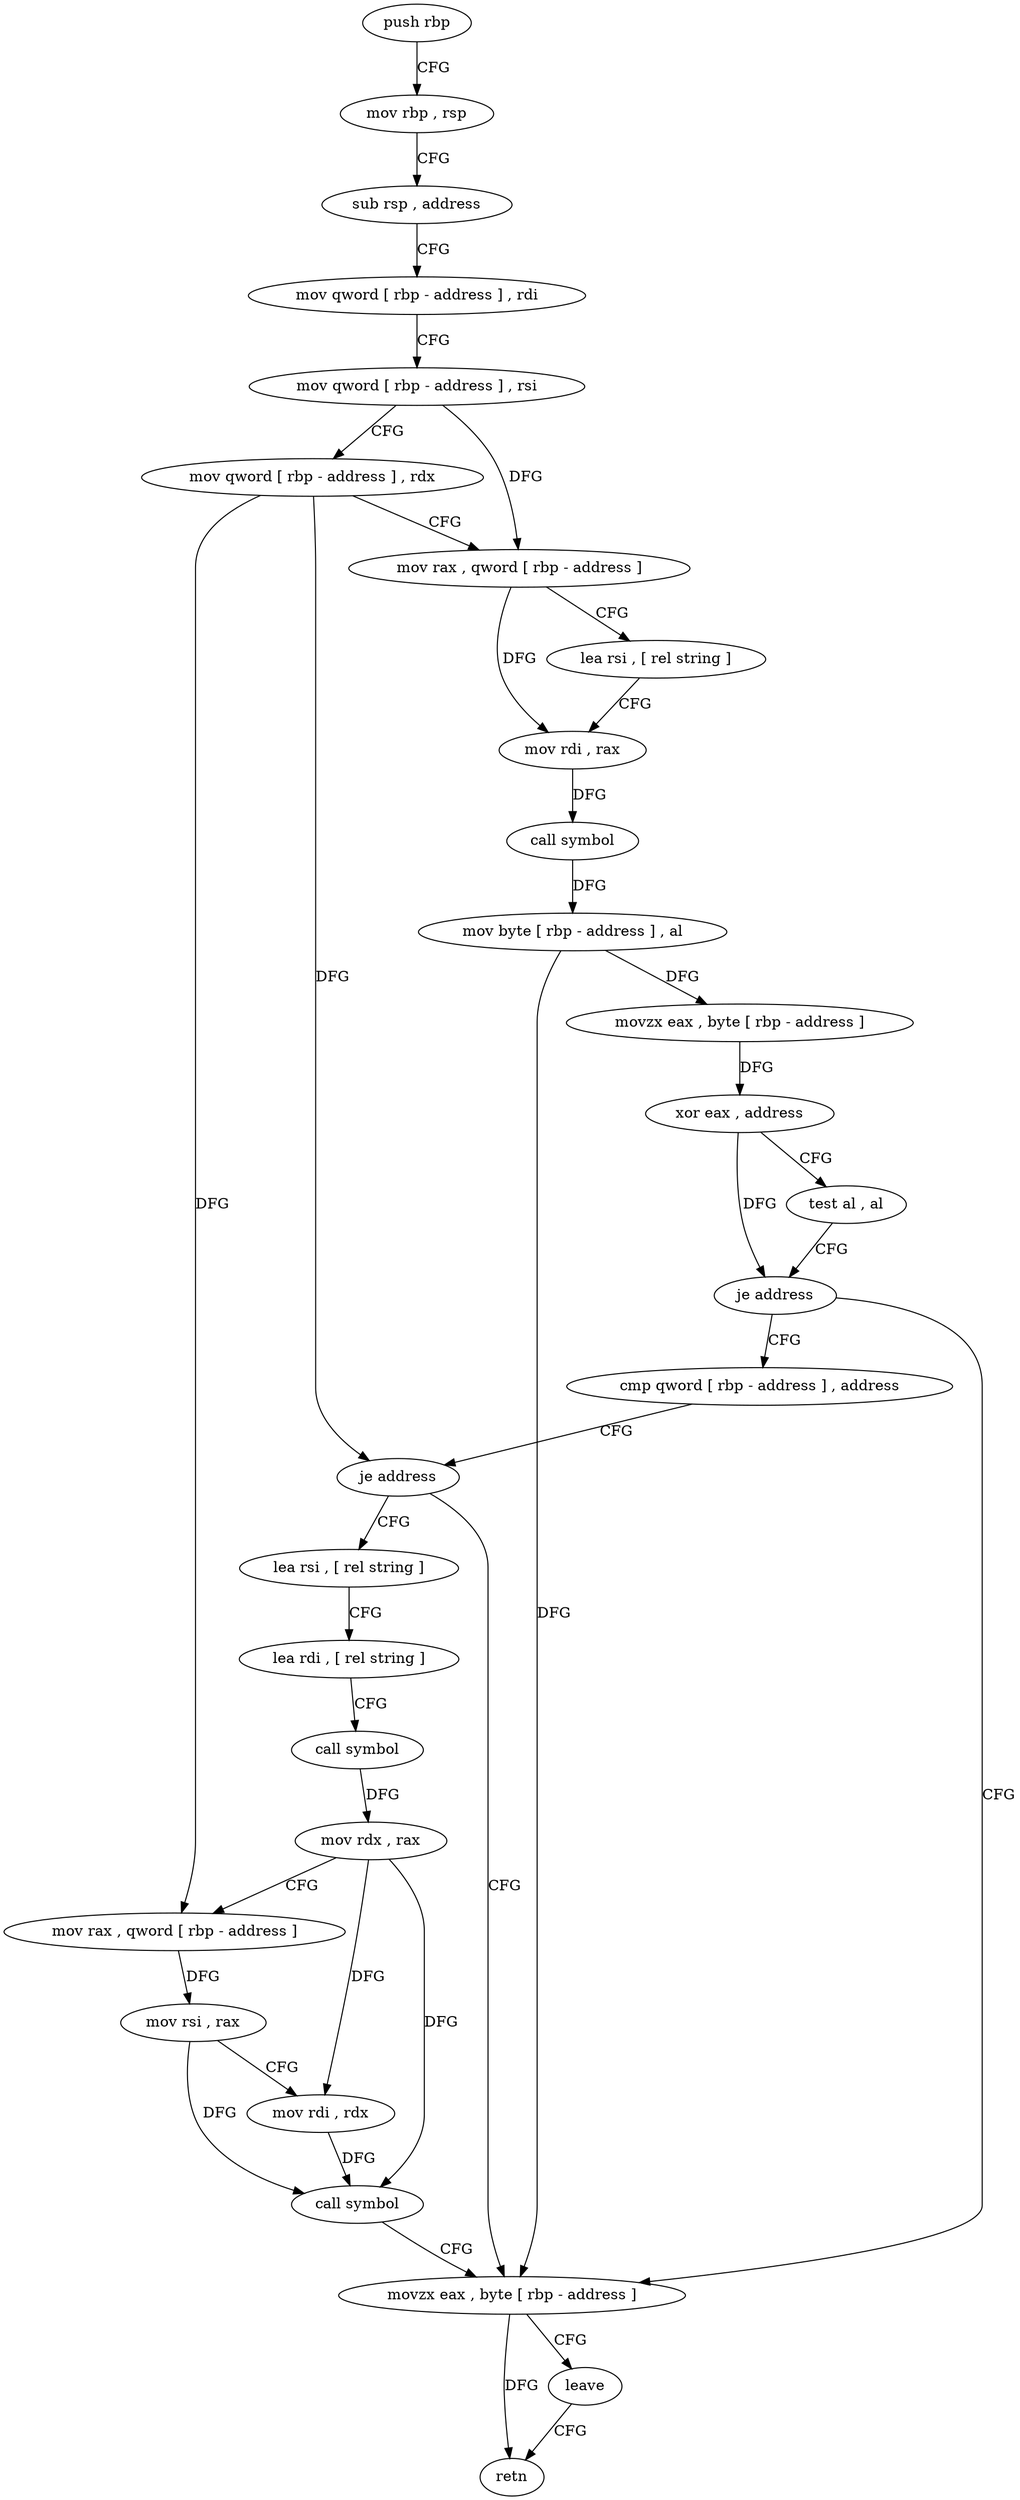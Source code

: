digraph "func" {
"179690" [label = "push rbp" ]
"179691" [label = "mov rbp , rsp" ]
"179694" [label = "sub rsp , address" ]
"179698" [label = "mov qword [ rbp - address ] , rdi" ]
"179702" [label = "mov qword [ rbp - address ] , rsi" ]
"179706" [label = "mov qword [ rbp - address ] , rdx" ]
"179710" [label = "mov rax , qword [ rbp - address ]" ]
"179714" [label = "lea rsi , [ rel string ]" ]
"179721" [label = "mov rdi , rax" ]
"179724" [label = "call symbol" ]
"179729" [label = "mov byte [ rbp - address ] , al" ]
"179732" [label = "movzx eax , byte [ rbp - address ]" ]
"179736" [label = "xor eax , address" ]
"179739" [label = "test al , al" ]
"179741" [label = "je address" ]
"179787" [label = "movzx eax , byte [ rbp - address ]" ]
"179743" [label = "cmp qword [ rbp - address ] , address" ]
"179791" [label = "leave" ]
"179792" [label = "retn" ]
"179748" [label = "je address" ]
"179750" [label = "lea rsi , [ rel string ]" ]
"179757" [label = "lea rdi , [ rel string ]" ]
"179764" [label = "call symbol" ]
"179769" [label = "mov rdx , rax" ]
"179772" [label = "mov rax , qword [ rbp - address ]" ]
"179776" [label = "mov rsi , rax" ]
"179779" [label = "mov rdi , rdx" ]
"179782" [label = "call symbol" ]
"179690" -> "179691" [ label = "CFG" ]
"179691" -> "179694" [ label = "CFG" ]
"179694" -> "179698" [ label = "CFG" ]
"179698" -> "179702" [ label = "CFG" ]
"179702" -> "179706" [ label = "CFG" ]
"179702" -> "179710" [ label = "DFG" ]
"179706" -> "179710" [ label = "CFG" ]
"179706" -> "179748" [ label = "DFG" ]
"179706" -> "179772" [ label = "DFG" ]
"179710" -> "179714" [ label = "CFG" ]
"179710" -> "179721" [ label = "DFG" ]
"179714" -> "179721" [ label = "CFG" ]
"179721" -> "179724" [ label = "DFG" ]
"179724" -> "179729" [ label = "DFG" ]
"179729" -> "179732" [ label = "DFG" ]
"179729" -> "179787" [ label = "DFG" ]
"179732" -> "179736" [ label = "DFG" ]
"179736" -> "179739" [ label = "CFG" ]
"179736" -> "179741" [ label = "DFG" ]
"179739" -> "179741" [ label = "CFG" ]
"179741" -> "179787" [ label = "CFG" ]
"179741" -> "179743" [ label = "CFG" ]
"179787" -> "179791" [ label = "CFG" ]
"179787" -> "179792" [ label = "DFG" ]
"179743" -> "179748" [ label = "CFG" ]
"179791" -> "179792" [ label = "CFG" ]
"179748" -> "179787" [ label = "CFG" ]
"179748" -> "179750" [ label = "CFG" ]
"179750" -> "179757" [ label = "CFG" ]
"179757" -> "179764" [ label = "CFG" ]
"179764" -> "179769" [ label = "DFG" ]
"179769" -> "179772" [ label = "CFG" ]
"179769" -> "179779" [ label = "DFG" ]
"179769" -> "179782" [ label = "DFG" ]
"179772" -> "179776" [ label = "DFG" ]
"179776" -> "179779" [ label = "CFG" ]
"179776" -> "179782" [ label = "DFG" ]
"179779" -> "179782" [ label = "DFG" ]
"179782" -> "179787" [ label = "CFG" ]
}
